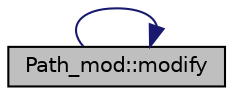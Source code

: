 digraph "Path_mod::modify"
{
 // LATEX_PDF_SIZE
  edge [fontname="Helvetica",fontsize="10",labelfontname="Helvetica",labelfontsize="10"];
  node [fontname="Helvetica",fontsize="10",shape=record];
  rankdir="RL";
  Node1 [label="Path_mod::modify",height=0.2,width=0.4,color="black", fillcolor="grey75", style="filled", fontcolor="black",tooltip="This procedure is a static method of the class Path_mod::Path_type.  Modify the input path to conform..."];
  Node1 -> Node1 [dir="back",color="midnightblue",fontsize="10",style="solid",fontname="Helvetica"];
}
